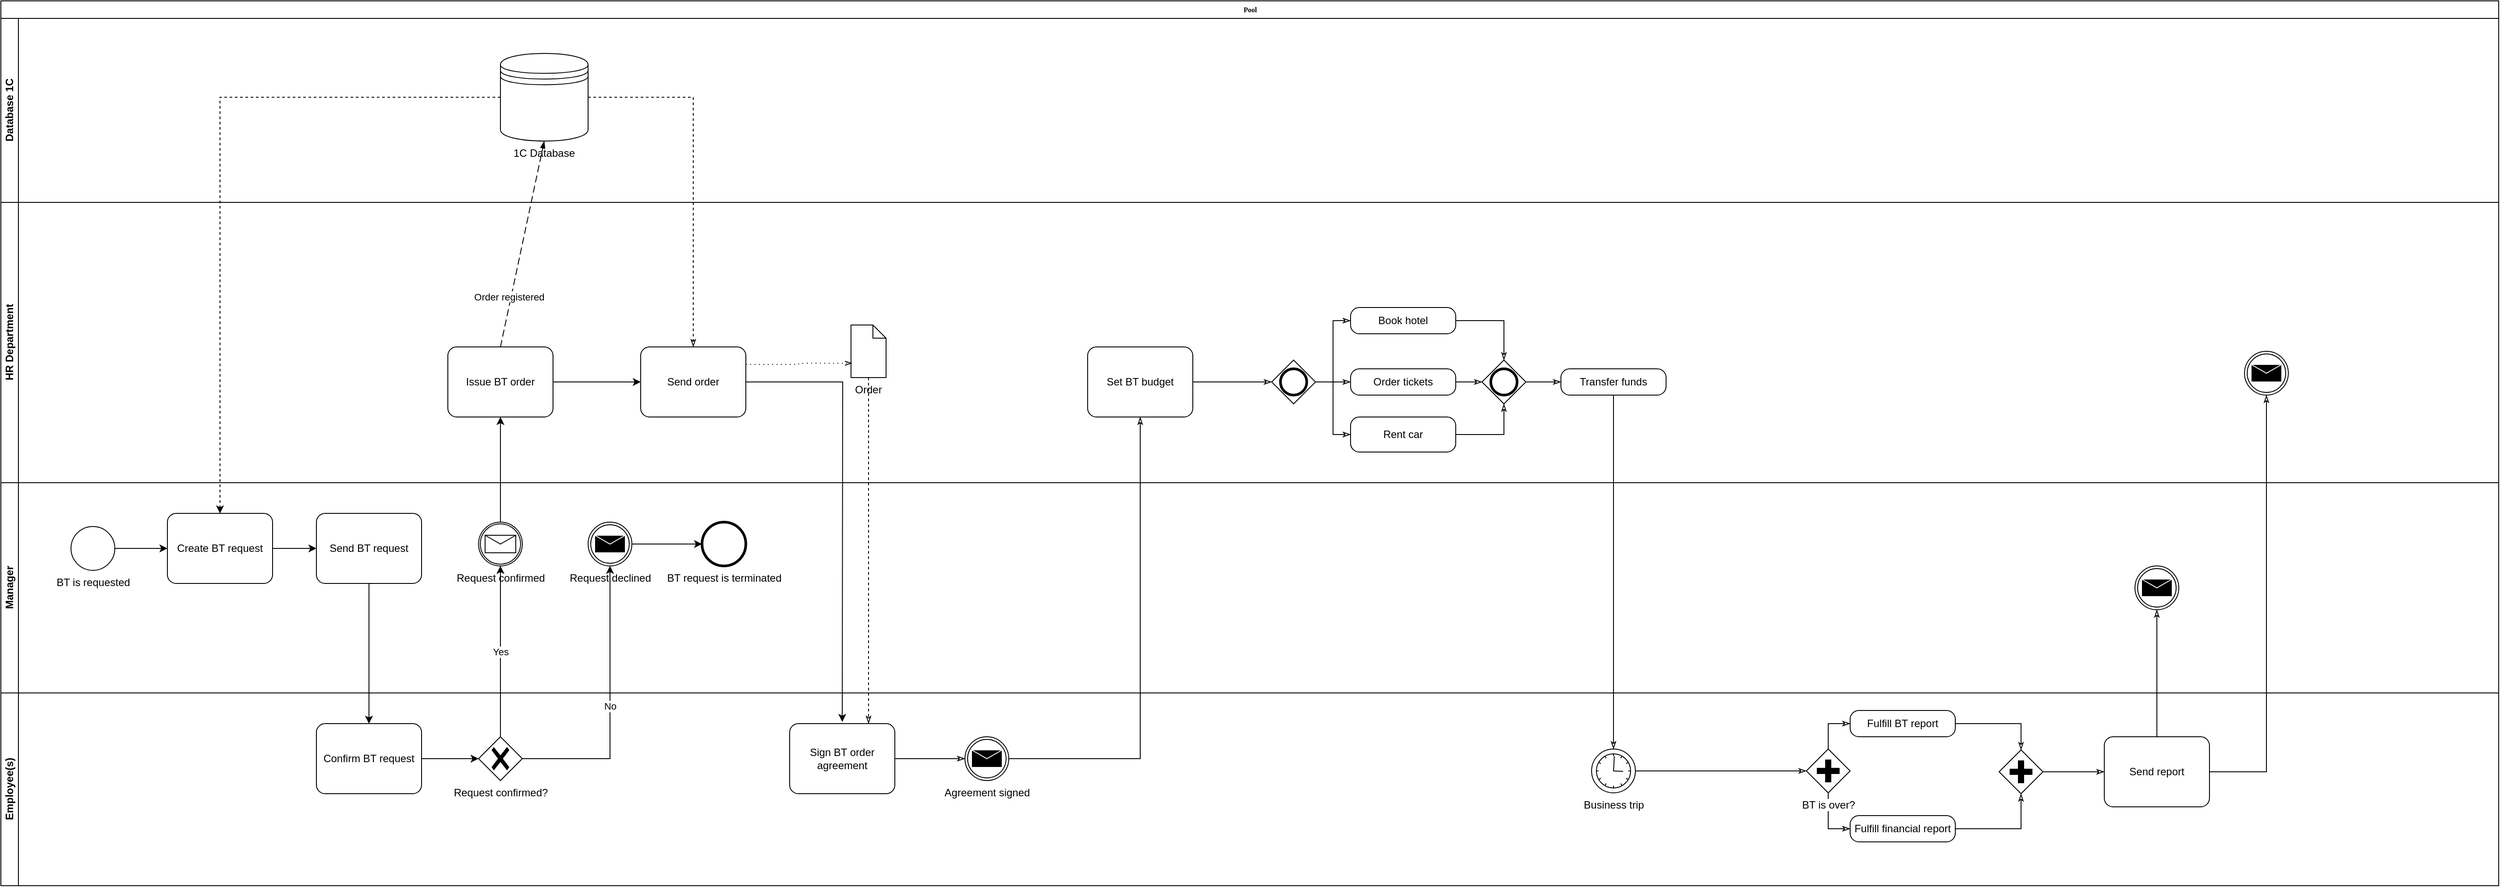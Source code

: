 <mxfile version="14.8.3" type="github">
  <diagram name="Page-1" id="c7488fd3-1785-93aa-aadb-54a6760d102a">
    <mxGraphModel dx="2844" dy="1608" grid="1" gridSize="10" guides="1" tooltips="1" connect="1" arrows="1" fold="1" page="1" pageScale="1" pageWidth="1100" pageHeight="850" background="none" math="0" shadow="0">
      <root>
        <mxCell id="0" />
        <mxCell id="1" parent="0" />
        <mxCell id="2b4e8129b02d487f-1" value="Pool" style="swimlane;html=1;childLayout=stackLayout;horizontal=1;startSize=20;horizontalStack=0;rounded=0;shadow=0;labelBackgroundColor=none;strokeWidth=1;fontFamily=Verdana;fontSize=8;align=center;" parent="1" vertex="1">
          <mxGeometry x="100" y="20" width="2850" height="1010" as="geometry">
            <mxRectangle x="180" y="70" width="50" height="20" as="alternateBounds" />
          </mxGeometry>
        </mxCell>
        <mxCell id="NX7D1VV0Bbmkz2ig5p7U-13" value="Database 1C" style="swimlane;html=1;startSize=20;horizontal=0;" parent="2b4e8129b02d487f-1" vertex="1">
          <mxGeometry y="20" width="2850" height="210" as="geometry" />
        </mxCell>
        <mxCell id="KwFcviHTMIXIFhAUZAPu-12" value="1C Database" style="shape=datastore;whiteSpace=wrap;html=1;labelPosition=center;verticalLabelPosition=bottom;align=center;verticalAlign=top;" vertex="1" parent="NX7D1VV0Bbmkz2ig5p7U-13">
          <mxGeometry x="570" y="40" width="100" height="100" as="geometry" />
        </mxCell>
        <mxCell id="2b4e8129b02d487f-2" value="HR Department" style="swimlane;html=1;startSize=20;horizontal=0;" parent="2b4e8129b02d487f-1" vertex="1">
          <mxGeometry y="230" width="2850" height="320" as="geometry" />
        </mxCell>
        <mxCell id="KwFcviHTMIXIFhAUZAPu-18" value="Issue BT order" style="points=[[0.25,0,0],[0.5,0,0],[0.75,0,0],[1,0.25,0],[1,0.5,0],[1,0.75,0],[0.75,1,0],[0.5,1,0],[0.25,1,0],[0,0.75,0],[0,0.5,0],[0,0.25,0]];shape=mxgraph.bpmn.task;whiteSpace=wrap;rectStyle=rounded;size=10;taskMarker=abstract;" vertex="1" parent="2b4e8129b02d487f-2">
          <mxGeometry x="510" y="165" width="120" height="80" as="geometry" />
        </mxCell>
        <mxCell id="KwFcviHTMIXIFhAUZAPu-33" value="Send order" style="points=[[0.25,0,0],[0.5,0,0],[0.75,0,0],[1,0.25,0],[1,0.5,0],[1,0.75,0],[0.75,1,0],[0.5,1,0],[0.25,1,0],[0,0.75,0],[0,0.5,0],[0,0.25,0]];shape=mxgraph.bpmn.task;whiteSpace=wrap;rectStyle=rounded;size=10;taskMarker=abstract;" vertex="1" parent="2b4e8129b02d487f-2">
          <mxGeometry x="730" y="165" width="120" height="80" as="geometry" />
        </mxCell>
        <mxCell id="KwFcviHTMIXIFhAUZAPu-34" style="edgeStyle=orthogonalEdgeStyle;rounded=0;orthogonalLoop=1;jettySize=auto;html=1;" edge="1" parent="2b4e8129b02d487f-2" source="KwFcviHTMIXIFhAUZAPu-18" target="KwFcviHTMIXIFhAUZAPu-33">
          <mxGeometry relative="1" as="geometry">
            <mxPoint x="740.0" y="205" as="targetPoint" />
          </mxGeometry>
        </mxCell>
        <mxCell id="KwFcviHTMIXIFhAUZAPu-35" value="Order" style="shape=mxgraph.bpmn.data;labelPosition=center;verticalLabelPosition=bottom;align=center;verticalAlign=top;whiteSpace=wrap;size=15;html=1;" vertex="1" parent="2b4e8129b02d487f-2">
          <mxGeometry x="970" y="140" width="40" height="60" as="geometry" />
        </mxCell>
        <mxCell id="KwFcviHTMIXIFhAUZAPu-36" value="" style="edgeStyle=elbowEdgeStyle;fontSize=12;html=1;endFill=0;startFill=0;endSize=6;startSize=6;dashed=1;dashPattern=1 4;endArrow=openThin;startArrow=none;exitX=1;exitY=0.25;exitDx=0;exitDy=0;exitPerimeter=0;entryX=0.028;entryY=0.728;entryDx=0;entryDy=0;entryPerimeter=0;" edge="1" parent="2b4e8129b02d487f-2" source="KwFcviHTMIXIFhAUZAPu-33" target="KwFcviHTMIXIFhAUZAPu-35">
          <mxGeometry width="160" relative="1" as="geometry">
            <mxPoint x="750" y="220" as="sourcePoint" />
            <mxPoint x="960" y="140" as="targetPoint" />
          </mxGeometry>
        </mxCell>
        <mxCell id="KwFcviHTMIXIFhAUZAPu-60" style="edgeStyle=orthogonalEdgeStyle;rounded=0;orthogonalLoop=1;jettySize=auto;html=1;startArrow=none;startFill=0;endArrow=classicThin;endFill=0;" edge="1" parent="2b4e8129b02d487f-2" source="KwFcviHTMIXIFhAUZAPu-46" target="KwFcviHTMIXIFhAUZAPu-48">
          <mxGeometry relative="1" as="geometry" />
        </mxCell>
        <mxCell id="KwFcviHTMIXIFhAUZAPu-46" value="Set BT budget" style="points=[[0.25,0,0],[0.5,0,0],[0.75,0,0],[1,0.25,0],[1,0.5,0],[1,0.75,0],[0.75,1,0],[0.5,1,0],[0.25,1,0],[0,0.75,0],[0,0.5,0],[0,0.25,0]];shape=mxgraph.bpmn.task;whiteSpace=wrap;rectStyle=rounded;size=10;taskMarker=abstract;" vertex="1" parent="2b4e8129b02d487f-2">
          <mxGeometry x="1240" y="165" width="120" height="80" as="geometry" />
        </mxCell>
        <mxCell id="KwFcviHTMIXIFhAUZAPu-59" style="edgeStyle=orthogonalEdgeStyle;rounded=0;orthogonalLoop=1;jettySize=auto;html=1;entryX=0;entryY=0.5;entryDx=0;entryDy=0;entryPerimeter=0;startArrow=none;startFill=0;endArrow=classicThin;endFill=0;" edge="1" parent="2b4e8129b02d487f-2" source="KwFcviHTMIXIFhAUZAPu-47" target="KwFcviHTMIXIFhAUZAPu-54">
          <mxGeometry relative="1" as="geometry" />
        </mxCell>
        <mxCell id="KwFcviHTMIXIFhAUZAPu-47" value="Order tickets" style="points=[[0.25,0,0],[0.5,0,0],[0.75,0,0],[1,0.25,0],[1,0.5,0],[1,0.75,0],[0.75,1,0],[0.5,1,0],[0.25,1,0],[0,0.75,0],[0,0.5,0],[0,0.25,0]];shape=mxgraph.bpmn.task;whiteSpace=wrap;rectStyle=rounded;size=10;taskMarker=abstract;" vertex="1" parent="2b4e8129b02d487f-2">
          <mxGeometry x="1540" y="190" width="120" height="30" as="geometry" />
        </mxCell>
        <mxCell id="KwFcviHTMIXIFhAUZAPu-52" style="edgeStyle=orthogonalEdgeStyle;rounded=0;orthogonalLoop=1;jettySize=auto;html=1;entryX=0;entryY=0.5;entryDx=0;entryDy=0;entryPerimeter=0;startArrow=none;startFill=0;endArrow=classicThin;endFill=0;" edge="1" parent="2b4e8129b02d487f-2" source="KwFcviHTMIXIFhAUZAPu-48" target="KwFcviHTMIXIFhAUZAPu-50">
          <mxGeometry relative="1" as="geometry" />
        </mxCell>
        <mxCell id="KwFcviHTMIXIFhAUZAPu-55" style="edgeStyle=orthogonalEdgeStyle;rounded=0;orthogonalLoop=1;jettySize=auto;html=1;entryX=0;entryY=0.5;entryDx=0;entryDy=0;entryPerimeter=0;startArrow=none;startFill=0;endArrow=classicThin;endFill=0;" edge="1" parent="2b4e8129b02d487f-2" source="KwFcviHTMIXIFhAUZAPu-48" target="KwFcviHTMIXIFhAUZAPu-51">
          <mxGeometry relative="1" as="geometry" />
        </mxCell>
        <mxCell id="KwFcviHTMIXIFhAUZAPu-56" style="edgeStyle=orthogonalEdgeStyle;rounded=0;orthogonalLoop=1;jettySize=auto;html=1;entryX=0;entryY=0.5;entryDx=0;entryDy=0;entryPerimeter=0;startArrow=none;startFill=0;endArrow=classicThin;endFill=0;" edge="1" parent="2b4e8129b02d487f-2" source="KwFcviHTMIXIFhAUZAPu-48" target="KwFcviHTMIXIFhAUZAPu-47">
          <mxGeometry relative="1" as="geometry" />
        </mxCell>
        <mxCell id="KwFcviHTMIXIFhAUZAPu-48" value="" style="points=[[0.25,0.25,0],[0.5,0,0],[0.75,0.25,0],[1,0.5,0],[0.75,0.75,0],[0.5,1,0],[0.25,0.75,0],[0,0.5,0]];shape=mxgraph.bpmn.gateway2;html=1;verticalLabelPosition=bottom;labelBackgroundColor=#ffffff;verticalAlign=top;align=center;perimeter=rhombusPerimeter;outlineConnect=0;outline=end;symbol=general;" vertex="1" parent="2b4e8129b02d487f-2">
          <mxGeometry x="1450" y="180" width="50" height="50" as="geometry" />
        </mxCell>
        <mxCell id="KwFcviHTMIXIFhAUZAPu-57" style="edgeStyle=orthogonalEdgeStyle;rounded=0;orthogonalLoop=1;jettySize=auto;html=1;entryX=0.5;entryY=0;entryDx=0;entryDy=0;entryPerimeter=0;startArrow=none;startFill=0;endArrow=classicThin;endFill=0;" edge="1" parent="2b4e8129b02d487f-2" source="KwFcviHTMIXIFhAUZAPu-50" target="KwFcviHTMIXIFhAUZAPu-54">
          <mxGeometry relative="1" as="geometry" />
        </mxCell>
        <mxCell id="KwFcviHTMIXIFhAUZAPu-50" value="Book hotel" style="points=[[0.25,0,0],[0.5,0,0],[0.75,0,0],[1,0.25,0],[1,0.5,0],[1,0.75,0],[0.75,1,0],[0.5,1,0],[0.25,1,0],[0,0.75,0],[0,0.5,0],[0,0.25,0]];shape=mxgraph.bpmn.task;whiteSpace=wrap;rectStyle=rounded;size=10;taskMarker=abstract;" vertex="1" parent="2b4e8129b02d487f-2">
          <mxGeometry x="1540" y="120" width="120" height="30" as="geometry" />
        </mxCell>
        <mxCell id="KwFcviHTMIXIFhAUZAPu-58" style="edgeStyle=orthogonalEdgeStyle;rounded=0;orthogonalLoop=1;jettySize=auto;html=1;entryX=0.5;entryY=1;entryDx=0;entryDy=0;entryPerimeter=0;startArrow=none;startFill=0;endArrow=classicThin;endFill=0;" edge="1" parent="2b4e8129b02d487f-2" source="KwFcviHTMIXIFhAUZAPu-51" target="KwFcviHTMIXIFhAUZAPu-54">
          <mxGeometry relative="1" as="geometry" />
        </mxCell>
        <mxCell id="KwFcviHTMIXIFhAUZAPu-51" value="Rent car" style="points=[[0.25,0,0],[0.5,0,0],[0.75,0,0],[1,0.25,0],[1,0.5,0],[1,0.75,0],[0.75,1,0],[0.5,1,0],[0.25,1,0],[0,0.75,0],[0,0.5,0],[0,0.25,0]];shape=mxgraph.bpmn.task;whiteSpace=wrap;rectStyle=rounded;size=10;taskMarker=abstract;" vertex="1" parent="2b4e8129b02d487f-2">
          <mxGeometry x="1540" y="245" width="120" height="40" as="geometry" />
        </mxCell>
        <mxCell id="KwFcviHTMIXIFhAUZAPu-115" style="edgeStyle=orthogonalEdgeStyle;rounded=0;orthogonalLoop=1;jettySize=auto;html=1;startArrow=none;startFill=0;endArrow=classicThin;endFill=0;" edge="1" parent="2b4e8129b02d487f-2" source="KwFcviHTMIXIFhAUZAPu-54" target="KwFcviHTMIXIFhAUZAPu-112">
          <mxGeometry relative="1" as="geometry" />
        </mxCell>
        <mxCell id="KwFcviHTMIXIFhAUZAPu-54" value="" style="points=[[0.25,0.25,0],[0.5,0,0],[0.75,0.25,0],[1,0.5,0],[0.75,0.75,0],[0.5,1,0],[0.25,0.75,0],[0,0.5,0]];shape=mxgraph.bpmn.gateway2;html=1;verticalLabelPosition=bottom;labelBackgroundColor=#ffffff;verticalAlign=top;align=center;perimeter=rhombusPerimeter;outlineConnect=0;outline=end;symbol=general;" vertex="1" parent="2b4e8129b02d487f-2">
          <mxGeometry x="1690" y="180" width="50" height="50" as="geometry" />
        </mxCell>
        <mxCell id="KwFcviHTMIXIFhAUZAPu-112" value="Transfer funds" style="points=[[0.25,0,0],[0.5,0,0],[0.75,0,0],[1,0.25,0],[1,0.5,0],[1,0.75,0],[0.75,1,0],[0.5,1,0],[0.25,1,0],[0,0.75,0],[0,0.5,0],[0,0.25,0]];shape=mxgraph.bpmn.task;whiteSpace=wrap;rectStyle=rounded;size=10;taskMarker=abstract;" vertex="1" parent="2b4e8129b02d487f-2">
          <mxGeometry x="1780" y="190" width="120" height="30" as="geometry" />
        </mxCell>
        <mxCell id="KwFcviHTMIXIFhAUZAPu-133" value="" style="points=[[0.145,0.145,0],[0.5,0,0],[0.855,0.145,0],[1,0.5,0],[0.855,0.855,0],[0.5,1,0],[0.145,0.855,0],[0,0.5,0]];shape=mxgraph.bpmn.event;html=1;verticalLabelPosition=bottom;labelBackgroundColor=#ffffff;verticalAlign=top;align=center;perimeter=ellipsePerimeter;outlineConnect=0;aspect=fixed;outline=throwing;symbol=message;" vertex="1" parent="2b4e8129b02d487f-2">
          <mxGeometry x="2560" y="170" width="50" height="50" as="geometry" />
        </mxCell>
        <mxCell id="KwFcviHTMIXIFhAUZAPu-19" style="edgeStyle=orthogonalEdgeStyle;rounded=0;orthogonalLoop=1;jettySize=auto;html=1;" edge="1" parent="2b4e8129b02d487f-1" source="KwFcviHTMIXIFhAUZAPu-16" target="KwFcviHTMIXIFhAUZAPu-18">
          <mxGeometry relative="1" as="geometry" />
        </mxCell>
        <mxCell id="2b4e8129b02d487f-3" value="&lt;div&gt;Manager&lt;/div&gt;" style="swimlane;html=1;startSize=20;horizontal=0;" parent="2b4e8129b02d487f-1" vertex="1">
          <mxGeometry y="550" width="2850" height="240" as="geometry" />
        </mxCell>
        <mxCell id="KwFcviHTMIXIFhAUZAPu-3" style="edgeStyle=orthogonalEdgeStyle;rounded=0;orthogonalLoop=1;jettySize=auto;html=1;" edge="1" parent="2b4e8129b02d487f-3" source="KwFcviHTMIXIFhAUZAPu-1" target="KwFcviHTMIXIFhAUZAPu-2">
          <mxGeometry relative="1" as="geometry" />
        </mxCell>
        <mxCell id="KwFcviHTMIXIFhAUZAPu-1" value="BT is requested" style="points=[[0.145,0.145,0],[0.5,0,0],[0.855,0.145,0],[1,0.5,0],[0.855,0.855,0],[0.5,1,0],[0.145,0.855,0],[0,0.5,0]];shape=mxgraph.bpmn.event;html=1;verticalLabelPosition=bottom;labelBackgroundColor=#ffffff;verticalAlign=top;align=center;perimeter=ellipsePerimeter;outlineConnect=0;aspect=fixed;outline=standard;symbol=general;" vertex="1" parent="2b4e8129b02d487f-3">
          <mxGeometry x="80" y="50" width="50" height="50" as="geometry" />
        </mxCell>
        <mxCell id="KwFcviHTMIXIFhAUZAPu-5" style="edgeStyle=orthogonalEdgeStyle;rounded=0;orthogonalLoop=1;jettySize=auto;html=1;entryX=0;entryY=0.5;entryDx=0;entryDy=0;entryPerimeter=0;" edge="1" parent="2b4e8129b02d487f-3" source="KwFcviHTMIXIFhAUZAPu-2" target="KwFcviHTMIXIFhAUZAPu-4">
          <mxGeometry relative="1" as="geometry" />
        </mxCell>
        <mxCell id="KwFcviHTMIXIFhAUZAPu-2" value="Create BT request" style="points=[[0.25,0,0],[0.5,0,0],[0.75,0,0],[1,0.25,0],[1,0.5,0],[1,0.75,0],[0.75,1,0],[0.5,1,0],[0.25,1,0],[0,0.75,0],[0,0.5,0],[0,0.25,0]];shape=mxgraph.bpmn.task;whiteSpace=wrap;rectStyle=rounded;size=10;taskMarker=abstract;" vertex="1" parent="2b4e8129b02d487f-3">
          <mxGeometry x="190" y="35" width="120" height="80" as="geometry" />
        </mxCell>
        <mxCell id="KwFcviHTMIXIFhAUZAPu-4" value="Send BT request" style="points=[[0.25,0,0],[0.5,0,0],[0.75,0,0],[1,0.25,0],[1,0.5,0],[1,0.75,0],[0.75,1,0],[0.5,1,0],[0.25,1,0],[0,0.75,0],[0,0.5,0],[0,0.25,0]];shape=mxgraph.bpmn.task;whiteSpace=wrap;rectStyle=rounded;size=10;taskMarker=abstract;" vertex="1" parent="2b4e8129b02d487f-3">
          <mxGeometry x="360" y="35" width="120" height="80" as="geometry" />
        </mxCell>
        <mxCell id="KwFcviHTMIXIFhAUZAPu-16" value="Request confirmed" style="points=[[0.145,0.145,0],[0.5,0,0],[0.855,0.145,0],[1,0.5,0],[0.855,0.855,0],[0.5,1,0],[0.145,0.855,0],[0,0.5,0]];shape=mxgraph.bpmn.event;html=1;verticalLabelPosition=bottom;labelBackgroundColor=#ffffff;verticalAlign=top;align=center;perimeter=ellipsePerimeter;outlineConnect=0;aspect=fixed;outline=catching;symbol=message;" vertex="1" parent="2b4e8129b02d487f-3">
          <mxGeometry x="545" y="45" width="50" height="50" as="geometry" />
        </mxCell>
        <mxCell id="KwFcviHTMIXIFhAUZAPu-8" value="BT request is terminated" style="points=[[0.145,0.145,0],[0.5,0,0],[0.855,0.145,0],[1,0.5,0],[0.855,0.855,0],[0.5,1,0],[0.145,0.855,0],[0,0.5,0]];shape=mxgraph.bpmn.event;html=1;verticalLabelPosition=bottom;labelBackgroundColor=#ffffff;verticalAlign=top;align=center;perimeter=ellipsePerimeter;outlineConnect=0;aspect=fixed;outline=end;symbol=terminate2;" vertex="1" parent="2b4e8129b02d487f-3">
          <mxGeometry x="800" y="45" width="50" height="50" as="geometry" />
        </mxCell>
        <mxCell id="KwFcviHTMIXIFhAUZAPu-28" style="edgeStyle=orthogonalEdgeStyle;rounded=0;orthogonalLoop=1;jettySize=auto;html=1;" edge="1" parent="2b4e8129b02d487f-3" source="KwFcviHTMIXIFhAUZAPu-26" target="KwFcviHTMIXIFhAUZAPu-8">
          <mxGeometry relative="1" as="geometry" />
        </mxCell>
        <mxCell id="KwFcviHTMIXIFhAUZAPu-26" value="Request declined" style="points=[[0.145,0.145,0],[0.5,0,0],[0.855,0.145,0],[1,0.5,0],[0.855,0.855,0],[0.5,1,0],[0.145,0.855,0],[0,0.5,0]];shape=mxgraph.bpmn.event;html=1;verticalLabelPosition=bottom;labelBackgroundColor=#ffffff;verticalAlign=top;align=center;perimeter=ellipsePerimeter;outlineConnect=0;aspect=fixed;outline=throwing;symbol=message;" vertex="1" parent="2b4e8129b02d487f-3">
          <mxGeometry x="670" y="45" width="50" height="50" as="geometry" />
        </mxCell>
        <mxCell id="KwFcviHTMIXIFhAUZAPu-131" value="" style="points=[[0.145,0.145,0],[0.5,0,0],[0.855,0.145,0],[1,0.5,0],[0.855,0.855,0],[0.5,1,0],[0.145,0.855,0],[0,0.5,0]];shape=mxgraph.bpmn.event;html=1;verticalLabelPosition=bottom;labelBackgroundColor=#ffffff;verticalAlign=top;align=center;perimeter=ellipsePerimeter;outlineConnect=0;aspect=fixed;outline=throwing;symbol=message;" vertex="1" parent="2b4e8129b02d487f-3">
          <mxGeometry x="2435" y="95" width="50" height="50" as="geometry" />
        </mxCell>
        <mxCell id="2b4e8129b02d487f-4" value="Employee(s)" style="swimlane;html=1;startSize=20;horizontal=0;" parent="2b4e8129b02d487f-1" vertex="1">
          <mxGeometry y="790" width="2850" height="220" as="geometry" />
        </mxCell>
        <mxCell id="KwFcviHTMIXIFhAUZAPu-25" style="edgeStyle=orthogonalEdgeStyle;rounded=0;orthogonalLoop=1;jettySize=auto;html=1;entryX=0;entryY=0.5;entryDx=0;entryDy=0;entryPerimeter=0;" edge="1" parent="2b4e8129b02d487f-4" source="KwFcviHTMIXIFhAUZAPu-10" target="KwFcviHTMIXIFhAUZAPu-22">
          <mxGeometry relative="1" as="geometry" />
        </mxCell>
        <mxCell id="KwFcviHTMIXIFhAUZAPu-10" value="Confirm BT request" style="points=[[0.25,0,0],[0.5,0,0],[0.75,0,0],[1,0.25,0],[1,0.5,0],[1,0.75,0],[0.75,1,0],[0.5,1,0],[0.25,1,0],[0,0.75,0],[0,0.5,0],[0,0.25,0]];shape=mxgraph.bpmn.task;whiteSpace=wrap;rectStyle=rounded;size=10;taskMarker=abstract;" vertex="1" parent="2b4e8129b02d487f-4">
          <mxGeometry x="360" y="35" width="120" height="80" as="geometry" />
        </mxCell>
        <mxCell id="KwFcviHTMIXIFhAUZAPu-22" value="Request confirmed?" style="points=[[0.25,0.25,0],[0.5,0,0],[0.75,0.25,0],[1,0.5,0],[0.75,0.75,0],[0.5,1,0],[0.25,0.75,0],[0,0.5,0]];shape=mxgraph.bpmn.gateway2;html=1;verticalLabelPosition=bottom;labelBackgroundColor=#ffffff;verticalAlign=top;align=center;perimeter=rhombusPerimeter;outlineConnect=0;outline=none;symbol=none;gwType=exclusive;" vertex="1" parent="2b4e8129b02d487f-4">
          <mxGeometry x="545" y="50" width="50" height="50" as="geometry" />
        </mxCell>
        <mxCell id="KwFcviHTMIXIFhAUZAPu-37" value="Sign BT order agreement" style="points=[[0.25,0,0],[0.5,0,0],[0.75,0,0],[1,0.25,0],[1,0.5,0],[1,0.75,0],[0.75,1,0],[0.5,1,0],[0.25,1,0],[0,0.75,0],[0,0.5,0],[0,0.25,0]];shape=mxgraph.bpmn.task;whiteSpace=wrap;rectStyle=rounded;size=10;taskMarker=abstract;" vertex="1" parent="2b4e8129b02d487f-4">
          <mxGeometry x="900" y="35" width="120" height="80" as="geometry" />
        </mxCell>
        <mxCell id="KwFcviHTMIXIFhAUZAPu-122" style="edgeStyle=orthogonalEdgeStyle;rounded=0;orthogonalLoop=1;jettySize=auto;html=1;startArrow=none;startFill=0;endArrow=classicThin;endFill=0;" edge="1" parent="2b4e8129b02d487f-4" source="KwFcviHTMIXIFhAUZAPu-117" target="KwFcviHTMIXIFhAUZAPu-121">
          <mxGeometry relative="1" as="geometry" />
        </mxCell>
        <mxCell id="KwFcviHTMIXIFhAUZAPu-117" value="Business trip" style="points=[[0.145,0.145,0],[0.5,0,0],[0.855,0.145,0],[1,0.5,0],[0.855,0.855,0],[0.5,1,0],[0.145,0.855,0],[0,0.5,0]];shape=mxgraph.bpmn.event;html=1;verticalLabelPosition=bottom;labelBackgroundColor=#ffffff;verticalAlign=top;align=center;perimeter=ellipsePerimeter;outlineConnect=0;aspect=fixed;outline=standard;symbol=timer;" vertex="1" parent="2b4e8129b02d487f-4">
          <mxGeometry x="1815" y="64" width="50" height="50" as="geometry" />
        </mxCell>
        <mxCell id="KwFcviHTMIXIFhAUZAPu-123" style="edgeStyle=orthogonalEdgeStyle;rounded=0;orthogonalLoop=1;jettySize=auto;html=1;startArrow=none;startFill=0;endArrow=classicThin;endFill=0;entryX=0;entryY=0.5;entryDx=0;entryDy=0;entryPerimeter=0;" edge="1" parent="2b4e8129b02d487f-4" source="KwFcviHTMIXIFhAUZAPu-121" target="KwFcviHTMIXIFhAUZAPu-119">
          <mxGeometry relative="1" as="geometry" />
        </mxCell>
        <mxCell id="KwFcviHTMIXIFhAUZAPu-125" style="edgeStyle=orthogonalEdgeStyle;rounded=0;orthogonalLoop=1;jettySize=auto;html=1;startArrow=none;startFill=0;endArrow=classicThin;endFill=0;entryX=0;entryY=0.5;entryDx=0;entryDy=0;entryPerimeter=0;" edge="1" parent="2b4e8129b02d487f-4" source="KwFcviHTMIXIFhAUZAPu-121" target="KwFcviHTMIXIFhAUZAPu-124">
          <mxGeometry relative="1" as="geometry" />
        </mxCell>
        <mxCell id="KwFcviHTMIXIFhAUZAPu-121" value="BT is over?" style="points=[[0.25,0.25,0],[0.5,0,0],[0.75,0.25,0],[1,0.5,0],[0.75,0.75,0],[0.5,1,0],[0.25,0.75,0],[0,0.5,0]];shape=mxgraph.bpmn.gateway2;html=1;verticalLabelPosition=bottom;labelBackgroundColor=#ffffff;verticalAlign=top;align=center;perimeter=rhombusPerimeter;outlineConnect=0;outline=none;symbol=none;gwType=parallel;" vertex="1" parent="2b4e8129b02d487f-4">
          <mxGeometry x="2060" y="64" width="50" height="50" as="geometry" />
        </mxCell>
        <mxCell id="KwFcviHTMIXIFhAUZAPu-128" style="edgeStyle=orthogonalEdgeStyle;rounded=0;orthogonalLoop=1;jettySize=auto;html=1;entryX=0.5;entryY=1;entryDx=0;entryDy=0;entryPerimeter=0;startArrow=none;startFill=0;endArrow=classicThin;endFill=0;" edge="1" parent="2b4e8129b02d487f-4" source="KwFcviHTMIXIFhAUZAPu-119" target="KwFcviHTMIXIFhAUZAPu-126">
          <mxGeometry relative="1" as="geometry" />
        </mxCell>
        <mxCell id="KwFcviHTMIXIFhAUZAPu-119" value="Fulfill financial report" style="points=[[0.25,0,0],[0.5,0,0],[0.75,0,0],[1,0.25,0],[1,0.5,0],[1,0.75,0],[0.75,1,0],[0.5,1,0],[0.25,1,0],[0,0.75,0],[0,0.5,0],[0,0.25,0]];shape=mxgraph.bpmn.task;whiteSpace=wrap;rectStyle=rounded;size=10;taskMarker=abstract;" vertex="1" parent="2b4e8129b02d487f-4">
          <mxGeometry x="2110" y="140" width="120" height="30" as="geometry" />
        </mxCell>
        <mxCell id="KwFcviHTMIXIFhAUZAPu-127" style="edgeStyle=orthogonalEdgeStyle;rounded=0;orthogonalLoop=1;jettySize=auto;html=1;entryX=0.5;entryY=0;entryDx=0;entryDy=0;entryPerimeter=0;startArrow=none;startFill=0;endArrow=classicThin;endFill=0;" edge="1" parent="2b4e8129b02d487f-4" source="KwFcviHTMIXIFhAUZAPu-124" target="KwFcviHTMIXIFhAUZAPu-126">
          <mxGeometry relative="1" as="geometry" />
        </mxCell>
        <mxCell id="KwFcviHTMIXIFhAUZAPu-124" value="Fulfill BT report" style="points=[[0.25,0,0],[0.5,0,0],[0.75,0,0],[1,0.25,0],[1,0.5,0],[1,0.75,0],[0.75,1,0],[0.5,1,0],[0.25,1,0],[0,0.75,0],[0,0.5,0],[0,0.25,0]];shape=mxgraph.bpmn.task;whiteSpace=wrap;rectStyle=rounded;size=10;taskMarker=abstract;" vertex="1" parent="2b4e8129b02d487f-4">
          <mxGeometry x="2110" y="20" width="120" height="30" as="geometry" />
        </mxCell>
        <mxCell id="KwFcviHTMIXIFhAUZAPu-130" style="edgeStyle=orthogonalEdgeStyle;rounded=0;orthogonalLoop=1;jettySize=auto;html=1;entryX=0;entryY=0.5;entryDx=0;entryDy=0;entryPerimeter=0;startArrow=none;startFill=0;endArrow=classicThin;endFill=0;" edge="1" parent="2b4e8129b02d487f-4" source="KwFcviHTMIXIFhAUZAPu-126" target="KwFcviHTMIXIFhAUZAPu-129">
          <mxGeometry relative="1" as="geometry" />
        </mxCell>
        <mxCell id="KwFcviHTMIXIFhAUZAPu-126" value="" style="points=[[0.25,0.25,0],[0.5,0,0],[0.75,0.25,0],[1,0.5,0],[0.75,0.75,0],[0.5,1,0],[0.25,0.75,0],[0,0.5,0]];shape=mxgraph.bpmn.gateway2;html=1;verticalLabelPosition=bottom;labelBackgroundColor=#ffffff;verticalAlign=top;align=center;perimeter=rhombusPerimeter;outlineConnect=0;outline=none;symbol=none;gwType=parallel;" vertex="1" parent="2b4e8129b02d487f-4">
          <mxGeometry x="2280" y="65" width="50" height="50" as="geometry" />
        </mxCell>
        <mxCell id="KwFcviHTMIXIFhAUZAPu-129" value="Send report" style="points=[[0.25,0,0],[0.5,0,0],[0.75,0,0],[1,0.25,0],[1,0.5,0],[1,0.75,0],[0.75,1,0],[0.5,1,0],[0.25,1,0],[0,0.75,0],[0,0.5,0],[0,0.25,0]];shape=mxgraph.bpmn.task;whiteSpace=wrap;rectStyle=rounded;size=10;taskMarker=abstract;" vertex="1" parent="2b4e8129b02d487f-4">
          <mxGeometry x="2400" y="50" width="120" height="80" as="geometry" />
        </mxCell>
        <mxCell id="KwFcviHTMIXIFhAUZAPu-15" style="edgeStyle=orthogonalEdgeStyle;rounded=0;orthogonalLoop=1;jettySize=auto;html=1;entryX=0.5;entryY=0;entryDx=0;entryDy=0;entryPerimeter=0;dashed=1;" edge="1" parent="2b4e8129b02d487f-1" source="KwFcviHTMIXIFhAUZAPu-12" target="KwFcviHTMIXIFhAUZAPu-2">
          <mxGeometry relative="1" as="geometry" />
        </mxCell>
        <mxCell id="KwFcviHTMIXIFhAUZAPu-21" style="edgeStyle=orthogonalEdgeStyle;rounded=0;orthogonalLoop=1;jettySize=auto;html=1;entryX=0.5;entryY=0;entryDx=0;entryDy=0;entryPerimeter=0;" edge="1" parent="2b4e8129b02d487f-1" source="KwFcviHTMIXIFhAUZAPu-4" target="KwFcviHTMIXIFhAUZAPu-10">
          <mxGeometry relative="1" as="geometry" />
        </mxCell>
        <mxCell id="KwFcviHTMIXIFhAUZAPu-24" value="Yes" style="edgeStyle=orthogonalEdgeStyle;rounded=0;orthogonalLoop=1;jettySize=auto;html=1;entryX=0.5;entryY=1;entryDx=0;entryDy=0;entryPerimeter=0;" edge="1" parent="2b4e8129b02d487f-1" source="KwFcviHTMIXIFhAUZAPu-22" target="KwFcviHTMIXIFhAUZAPu-16">
          <mxGeometry relative="1" as="geometry" />
        </mxCell>
        <mxCell id="KwFcviHTMIXIFhAUZAPu-27" value="No" style="edgeStyle=orthogonalEdgeStyle;rounded=0;orthogonalLoop=1;jettySize=auto;html=1;entryX=0.5;entryY=1;entryDx=0;entryDy=0;entryPerimeter=0;" edge="1" parent="2b4e8129b02d487f-1" source="KwFcviHTMIXIFhAUZAPu-22" target="KwFcviHTMIXIFhAUZAPu-26">
          <mxGeometry relative="1" as="geometry" />
        </mxCell>
        <mxCell id="KwFcviHTMIXIFhAUZAPu-32" value="Order registered" style="dashed=1;dashPattern=8 4;endArrow=blockThin;endFill=1;startArrow=none;startFill=0;endSize=6;startSize=4;exitX=0.5;exitY=0;exitDx=0;exitDy=0;exitPerimeter=0;entryX=0.5;entryY=1;entryDx=0;entryDy=0;" edge="1" parent="2b4e8129b02d487f-1" source="KwFcviHTMIXIFhAUZAPu-18" target="KwFcviHTMIXIFhAUZAPu-12">
          <mxGeometry x="-0.511" y="2" width="160" relative="1" as="geometry">
            <mxPoint x="560" y="265" as="sourcePoint" />
            <mxPoint x="720" y="265" as="targetPoint" />
            <mxPoint as="offset" />
          </mxGeometry>
        </mxCell>
        <mxCell id="KwFcviHTMIXIFhAUZAPu-38" style="edgeStyle=orthogonalEdgeStyle;rounded=0;orthogonalLoop=1;jettySize=auto;html=1;" edge="1" parent="2b4e8129b02d487f-1" source="KwFcviHTMIXIFhAUZAPu-33">
          <mxGeometry relative="1" as="geometry">
            <mxPoint x="960" y="823" as="targetPoint" />
          </mxGeometry>
        </mxCell>
        <mxCell id="KwFcviHTMIXIFhAUZAPu-41" style="edgeStyle=orthogonalEdgeStyle;rounded=0;orthogonalLoop=1;jettySize=auto;html=1;entryX=0.75;entryY=0;entryDx=0;entryDy=0;entryPerimeter=0;dashed=1;endArrow=classicThin;endFill=0;" edge="1" parent="2b4e8129b02d487f-1" source="KwFcviHTMIXIFhAUZAPu-35" target="KwFcviHTMIXIFhAUZAPu-37">
          <mxGeometry relative="1" as="geometry" />
        </mxCell>
        <mxCell id="KwFcviHTMIXIFhAUZAPu-45" style="edgeStyle=orthogonalEdgeStyle;rounded=0;orthogonalLoop=1;jettySize=auto;html=1;entryX=0.5;entryY=0;entryDx=0;entryDy=0;entryPerimeter=0;dashed=1;endArrow=classicThin;endFill=0;" edge="1" parent="2b4e8129b02d487f-1" source="KwFcviHTMIXIFhAUZAPu-12" target="KwFcviHTMIXIFhAUZAPu-33">
          <mxGeometry relative="1" as="geometry" />
        </mxCell>
        <mxCell id="KwFcviHTMIXIFhAUZAPu-118" style="edgeStyle=orthogonalEdgeStyle;rounded=0;orthogonalLoop=1;jettySize=auto;html=1;entryX=0.5;entryY=0;entryDx=0;entryDy=0;entryPerimeter=0;startArrow=none;startFill=0;endArrow=classicThin;endFill=0;" edge="1" parent="2b4e8129b02d487f-1" source="KwFcviHTMIXIFhAUZAPu-112" target="KwFcviHTMIXIFhAUZAPu-117">
          <mxGeometry relative="1" as="geometry" />
        </mxCell>
        <mxCell id="KwFcviHTMIXIFhAUZAPu-132" style="edgeStyle=orthogonalEdgeStyle;rounded=0;orthogonalLoop=1;jettySize=auto;html=1;entryX=0.5;entryY=1;entryDx=0;entryDy=0;entryPerimeter=0;startArrow=none;startFill=0;endArrow=classicThin;endFill=0;" edge="1" parent="2b4e8129b02d487f-1" source="KwFcviHTMIXIFhAUZAPu-129" target="KwFcviHTMIXIFhAUZAPu-131">
          <mxGeometry relative="1" as="geometry" />
        </mxCell>
        <mxCell id="KwFcviHTMIXIFhAUZAPu-134" style="edgeStyle=orthogonalEdgeStyle;rounded=0;orthogonalLoop=1;jettySize=auto;html=1;entryX=0.5;entryY=1;entryDx=0;entryDy=0;entryPerimeter=0;startArrow=none;startFill=0;endArrow=classicThin;endFill=0;" edge="1" parent="2b4e8129b02d487f-1" source="KwFcviHTMIXIFhAUZAPu-129" target="KwFcviHTMIXIFhAUZAPu-133">
          <mxGeometry relative="1" as="geometry" />
        </mxCell>
        <mxCell id="KwFcviHTMIXIFhAUZAPu-111" style="edgeStyle=orthogonalEdgeStyle;rounded=0;orthogonalLoop=1;jettySize=auto;html=1;startArrow=none;startFill=0;endArrow=classicThin;endFill=0;" edge="1" parent="1" source="KwFcviHTMIXIFhAUZAPu-110" target="KwFcviHTMIXIFhAUZAPu-46">
          <mxGeometry relative="1" as="geometry" />
        </mxCell>
        <mxCell id="KwFcviHTMIXIFhAUZAPu-110" value="Agreement signed" style="points=[[0.145,0.145,0],[0.5,0,0],[0.855,0.145,0],[1,0.5,0],[0.855,0.855,0],[0.5,1,0],[0.145,0.855,0],[0,0.5,0]];shape=mxgraph.bpmn.event;html=1;verticalLabelPosition=bottom;labelBackgroundColor=#ffffff;verticalAlign=top;align=center;perimeter=ellipsePerimeter;outlineConnect=0;aspect=fixed;outline=throwing;symbol=message;" vertex="1" parent="1">
          <mxGeometry x="1200" y="860" width="50" height="50" as="geometry" />
        </mxCell>
        <mxCell id="KwFcviHTMIXIFhAUZAPu-61" style="edgeStyle=orthogonalEdgeStyle;rounded=0;orthogonalLoop=1;jettySize=auto;html=1;startArrow=none;startFill=0;endArrow=classicThin;endFill=0;" edge="1" parent="1" source="KwFcviHTMIXIFhAUZAPu-37" target="KwFcviHTMIXIFhAUZAPu-110">
          <mxGeometry relative="1" as="geometry">
            <mxPoint x="1240.0" y="500" as="targetPoint" />
          </mxGeometry>
        </mxCell>
      </root>
    </mxGraphModel>
  </diagram>
</mxfile>

